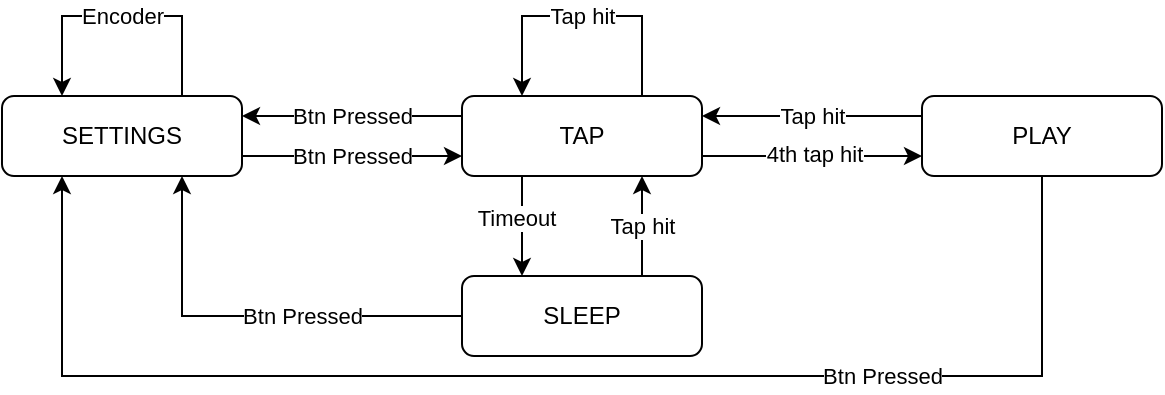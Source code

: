 <mxfile version="21.6.8" type="device">
  <diagram name="Page-1" id="1oqv_btH1f0EovuVKJrO">
    <mxGraphModel dx="714" dy="462" grid="1" gridSize="10" guides="1" tooltips="1" connect="1" arrows="1" fold="1" page="1" pageScale="1" pageWidth="850" pageHeight="1100" math="0" shadow="0">
      <root>
        <mxCell id="0" />
        <mxCell id="1" parent="0" />
        <mxCell id="0-GHeeHQITGYAtwlACPG-8" style="edgeStyle=orthogonalEdgeStyle;rounded=0;orthogonalLoop=1;jettySize=auto;html=1;exitX=0.25;exitY=1;exitDx=0;exitDy=0;entryX=0.25;entryY=0;entryDx=0;entryDy=0;" edge="1" parent="1" source="0-GHeeHQITGYAtwlACPG-1" target="0-GHeeHQITGYAtwlACPG-3">
          <mxGeometry relative="1" as="geometry" />
        </mxCell>
        <mxCell id="0-GHeeHQITGYAtwlACPG-19" value="Timeout" style="edgeLabel;html=1;align=center;verticalAlign=middle;resizable=0;points=[];" vertex="1" connectable="0" parent="0-GHeeHQITGYAtwlACPG-8">
          <mxGeometry x="0.05" y="-3" relative="1" as="geometry">
            <mxPoint y="-6" as="offset" />
          </mxGeometry>
        </mxCell>
        <mxCell id="0-GHeeHQITGYAtwlACPG-12" value="Btn Pressed" style="edgeStyle=orthogonalEdgeStyle;rounded=0;orthogonalLoop=1;jettySize=auto;html=1;exitX=0;exitY=0.25;exitDx=0;exitDy=0;entryX=1;entryY=0.25;entryDx=0;entryDy=0;" edge="1" parent="1" source="0-GHeeHQITGYAtwlACPG-1" target="0-GHeeHQITGYAtwlACPG-4">
          <mxGeometry relative="1" as="geometry" />
        </mxCell>
        <mxCell id="0-GHeeHQITGYAtwlACPG-15" style="edgeStyle=orthogonalEdgeStyle;rounded=0;orthogonalLoop=1;jettySize=auto;html=1;exitX=1;exitY=0.75;exitDx=0;exitDy=0;entryX=0;entryY=0.75;entryDx=0;entryDy=0;" edge="1" parent="1" source="0-GHeeHQITGYAtwlACPG-1" target="0-GHeeHQITGYAtwlACPG-2">
          <mxGeometry relative="1" as="geometry" />
        </mxCell>
        <mxCell id="0-GHeeHQITGYAtwlACPG-17" value="4th tap hit" style="edgeLabel;html=1;align=center;verticalAlign=middle;resizable=0;points=[];" vertex="1" connectable="0" parent="0-GHeeHQITGYAtwlACPG-15">
          <mxGeometry x="0.05" y="1" relative="1" as="geometry">
            <mxPoint x="-2" as="offset" />
          </mxGeometry>
        </mxCell>
        <mxCell id="0-GHeeHQITGYAtwlACPG-1" value="TAP" style="rounded=1;whiteSpace=wrap;html=1;" vertex="1" parent="1">
          <mxGeometry x="280" y="160" width="120" height="40" as="geometry" />
        </mxCell>
        <mxCell id="0-GHeeHQITGYAtwlACPG-16" value="Tap hit" style="edgeStyle=orthogonalEdgeStyle;rounded=0;orthogonalLoop=1;jettySize=auto;html=1;exitX=0;exitY=0.25;exitDx=0;exitDy=0;entryX=1;entryY=0.25;entryDx=0;entryDy=0;" edge="1" parent="1" source="0-GHeeHQITGYAtwlACPG-2" target="0-GHeeHQITGYAtwlACPG-1">
          <mxGeometry relative="1" as="geometry" />
        </mxCell>
        <mxCell id="0-GHeeHQITGYAtwlACPG-20" value="Btn Pressed" style="edgeStyle=orthogonalEdgeStyle;rounded=0;orthogonalLoop=1;jettySize=auto;html=1;exitX=0.5;exitY=1;exitDx=0;exitDy=0;entryX=0.25;entryY=1;entryDx=0;entryDy=0;" edge="1" parent="1" source="0-GHeeHQITGYAtwlACPG-2" target="0-GHeeHQITGYAtwlACPG-4">
          <mxGeometry x="-0.478" relative="1" as="geometry">
            <Array as="points">
              <mxPoint x="570" y="300" />
              <mxPoint x="80" y="300" />
            </Array>
            <mxPoint as="offset" />
          </mxGeometry>
        </mxCell>
        <mxCell id="0-GHeeHQITGYAtwlACPG-2" value="PLAY" style="rounded=1;whiteSpace=wrap;html=1;" vertex="1" parent="1">
          <mxGeometry x="510" y="160" width="120" height="40" as="geometry" />
        </mxCell>
        <mxCell id="0-GHeeHQITGYAtwlACPG-9" value="Tap hit" style="edgeStyle=orthogonalEdgeStyle;rounded=0;orthogonalLoop=1;jettySize=auto;html=1;exitX=0.75;exitY=0;exitDx=0;exitDy=0;entryX=0.75;entryY=1;entryDx=0;entryDy=0;" edge="1" parent="1" source="0-GHeeHQITGYAtwlACPG-3" target="0-GHeeHQITGYAtwlACPG-1">
          <mxGeometry relative="1" as="geometry" />
        </mxCell>
        <mxCell id="0-GHeeHQITGYAtwlACPG-21" value="Btn Pressed" style="edgeStyle=orthogonalEdgeStyle;rounded=0;orthogonalLoop=1;jettySize=auto;html=1;exitX=0;exitY=0.5;exitDx=0;exitDy=0;entryX=0.75;entryY=1;entryDx=0;entryDy=0;" edge="1" parent="1" source="0-GHeeHQITGYAtwlACPG-3" target="0-GHeeHQITGYAtwlACPG-4">
          <mxGeometry x="-0.238" relative="1" as="geometry">
            <mxPoint as="offset" />
          </mxGeometry>
        </mxCell>
        <mxCell id="0-GHeeHQITGYAtwlACPG-3" value="SLEEP" style="rounded=1;whiteSpace=wrap;html=1;" vertex="1" parent="1">
          <mxGeometry x="280" y="250" width="120" height="40" as="geometry" />
        </mxCell>
        <mxCell id="0-GHeeHQITGYAtwlACPG-11" value="Btn Pressed" style="edgeStyle=orthogonalEdgeStyle;rounded=0;orthogonalLoop=1;jettySize=auto;html=1;exitX=1;exitY=0.75;exitDx=0;exitDy=0;entryX=0;entryY=0.75;entryDx=0;entryDy=0;" edge="1" parent="1" source="0-GHeeHQITGYAtwlACPG-4" target="0-GHeeHQITGYAtwlACPG-1">
          <mxGeometry relative="1" as="geometry" />
        </mxCell>
        <mxCell id="0-GHeeHQITGYAtwlACPG-4" value="SETTINGS" style="rounded=1;whiteSpace=wrap;html=1;" vertex="1" parent="1">
          <mxGeometry x="50" y="160" width="120" height="40" as="geometry" />
        </mxCell>
        <mxCell id="0-GHeeHQITGYAtwlACPG-6" value="Tap hit" style="edgeStyle=orthogonalEdgeStyle;rounded=0;orthogonalLoop=1;jettySize=auto;html=1;exitX=0.75;exitY=0;exitDx=0;exitDy=0;entryX=0.25;entryY=0;entryDx=0;entryDy=0;" edge="1" parent="1" source="0-GHeeHQITGYAtwlACPG-1" target="0-GHeeHQITGYAtwlACPG-1">
          <mxGeometry relative="1" as="geometry">
            <Array as="points">
              <mxPoint x="370" y="120" />
              <mxPoint x="310" y="120" />
            </Array>
          </mxGeometry>
        </mxCell>
        <mxCell id="0-GHeeHQITGYAtwlACPG-18" value="Encoder" style="edgeStyle=orthogonalEdgeStyle;rounded=0;orthogonalLoop=1;jettySize=auto;html=1;exitX=0.75;exitY=0;exitDx=0;exitDy=0;entryX=0.25;entryY=0;entryDx=0;entryDy=0;" edge="1" parent="1" source="0-GHeeHQITGYAtwlACPG-4" target="0-GHeeHQITGYAtwlACPG-4">
          <mxGeometry relative="1" as="geometry">
            <Array as="points">
              <mxPoint x="140" y="120" />
              <mxPoint x="80" y="120" />
            </Array>
          </mxGeometry>
        </mxCell>
      </root>
    </mxGraphModel>
  </diagram>
</mxfile>
